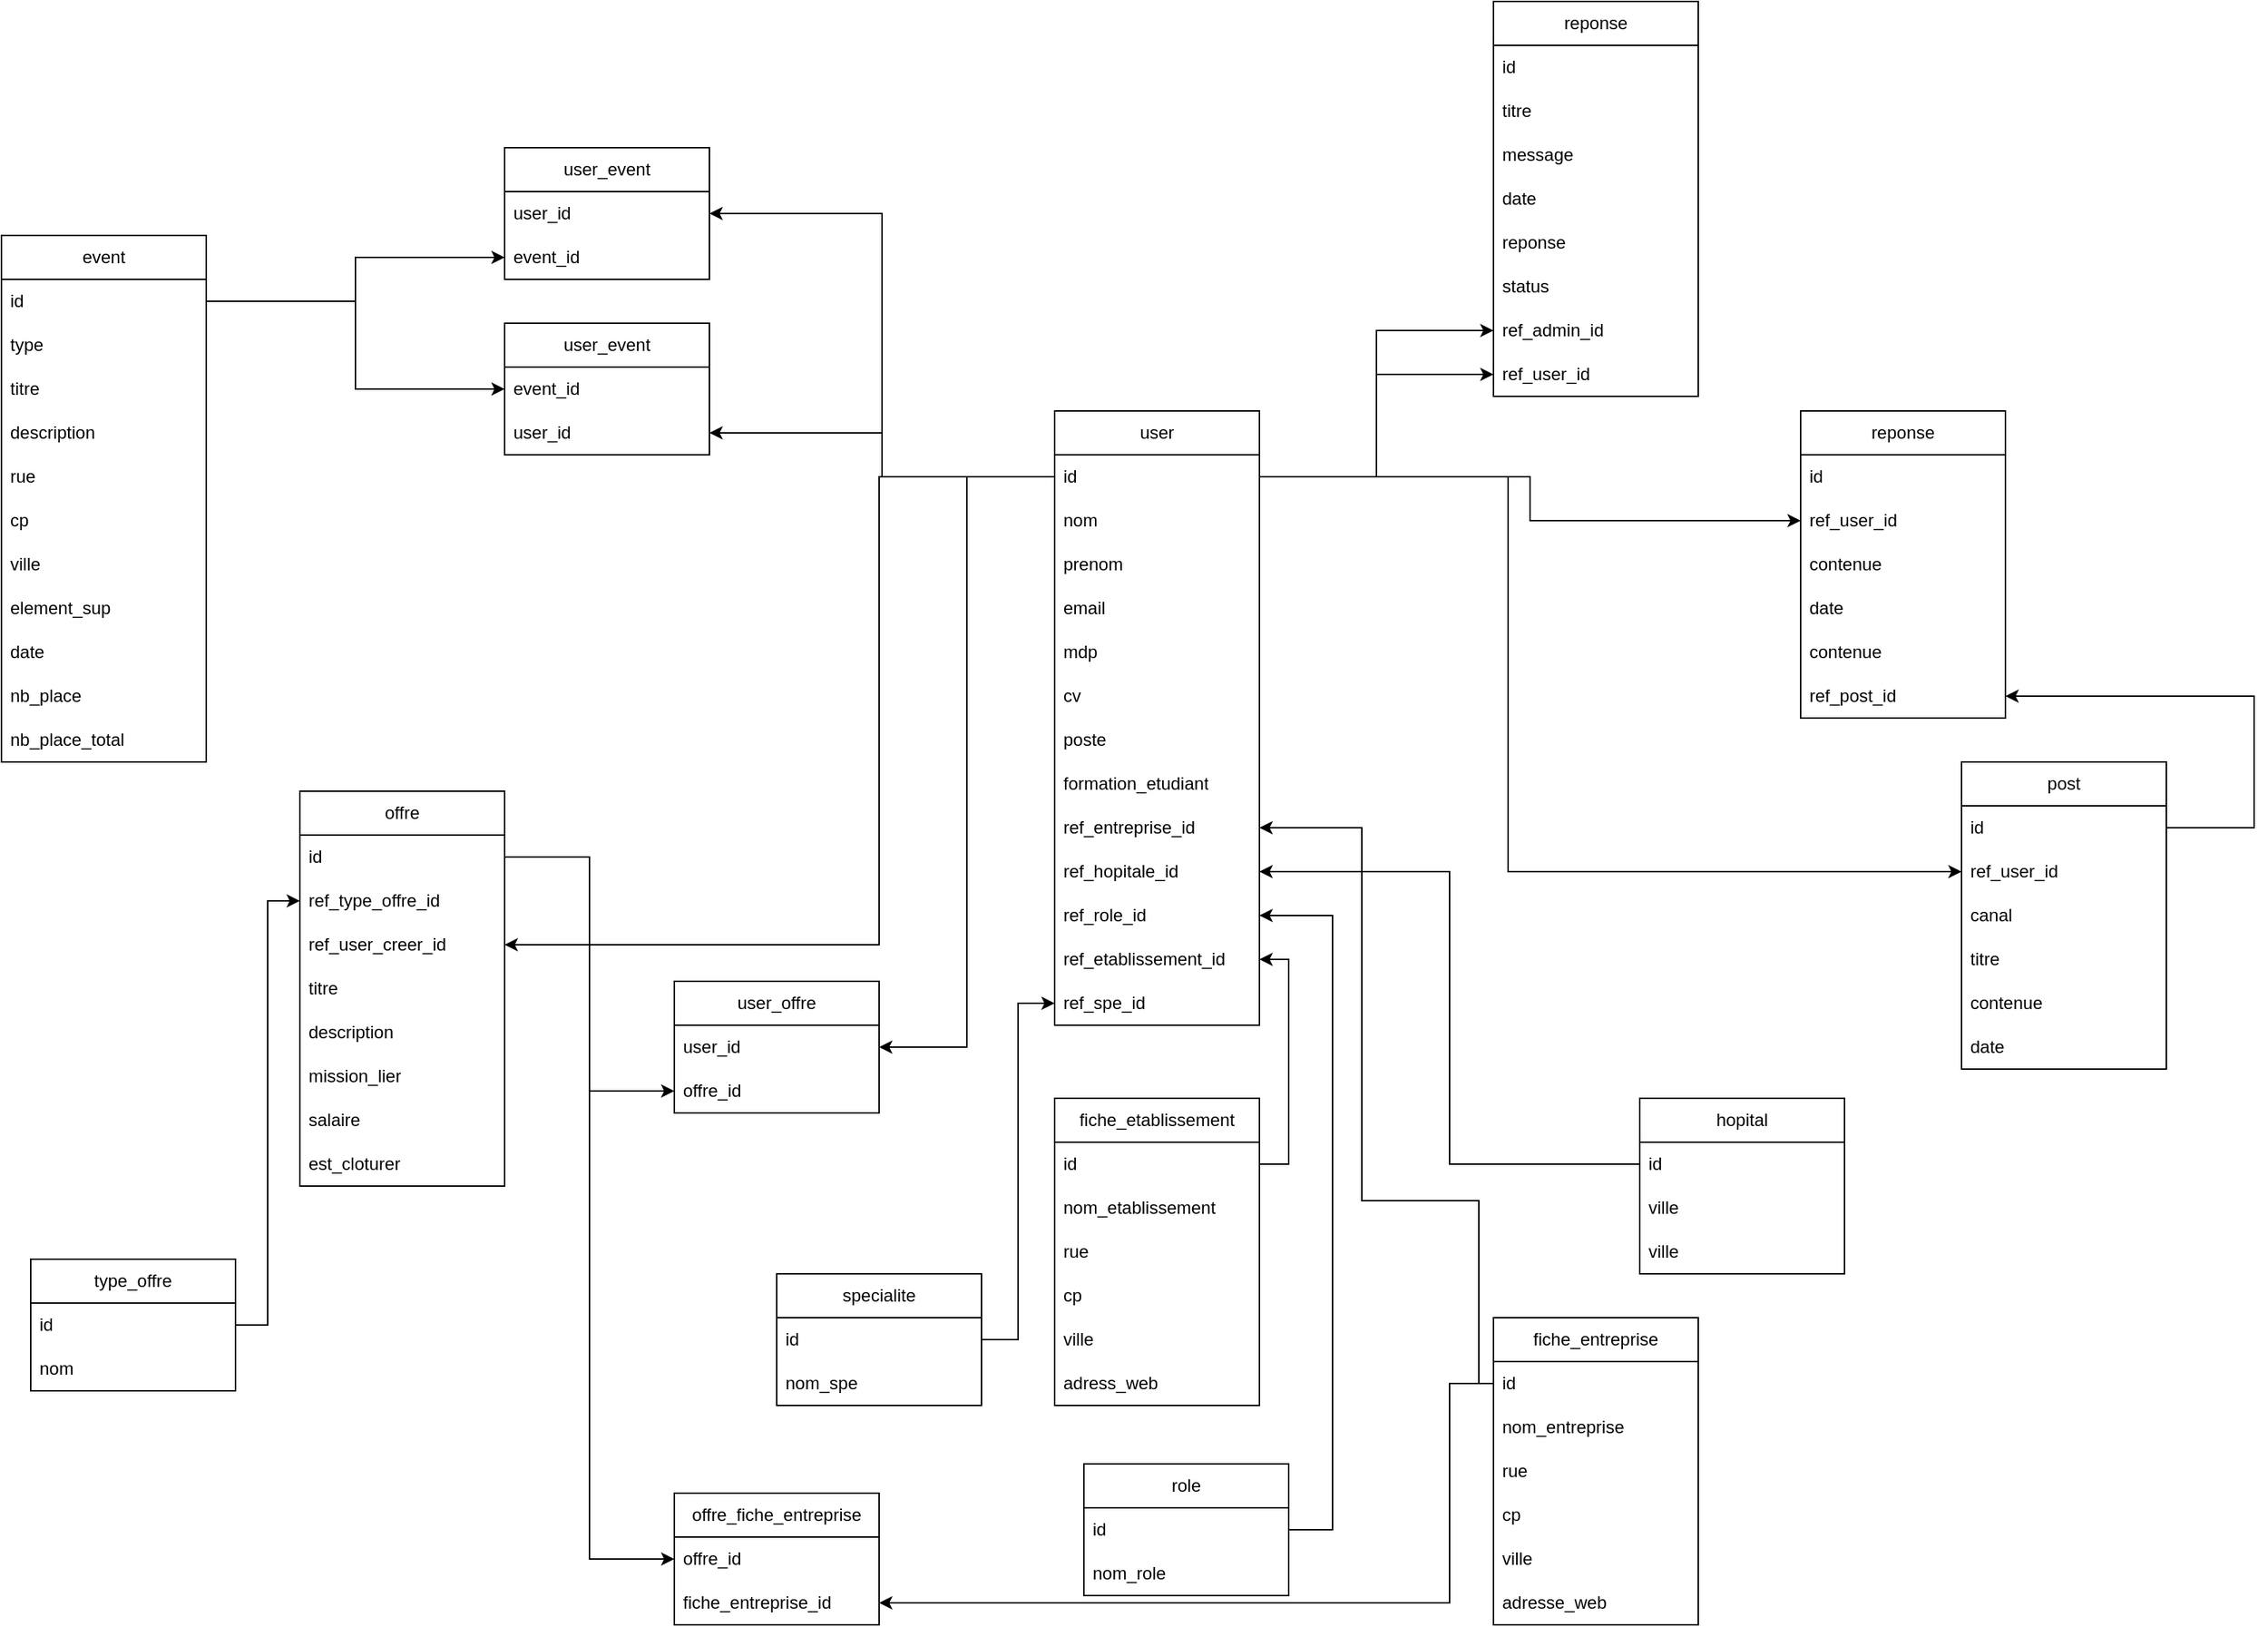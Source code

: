 <mxfile version="26.2.8">
  <diagram name="Page-1" id="UiCZv--PfZKon3VH1g7z">
    <mxGraphModel dx="2138" dy="878" grid="1" gridSize="10" guides="1" tooltips="1" connect="1" arrows="1" fold="1" page="1" pageScale="1" pageWidth="827" pageHeight="1169" math="0" shadow="0">
      <root>
        <mxCell id="0" />
        <mxCell id="1" parent="0" />
        <mxCell id="rjbE28mZc-yirlFp1XlZ-1" value="event" style="swimlane;fontStyle=0;childLayout=stackLayout;horizontal=1;startSize=30;horizontalStack=0;resizeParent=1;resizeParentMax=0;resizeLast=0;collapsible=1;marginBottom=0;whiteSpace=wrap;html=1;" parent="1" vertex="1">
          <mxGeometry x="70" y="160" width="140" height="360" as="geometry" />
        </mxCell>
        <mxCell id="rjbE28mZc-yirlFp1XlZ-153" value="id" style="text;strokeColor=none;fillColor=none;align=left;verticalAlign=middle;spacingLeft=4;spacingRight=4;overflow=hidden;points=[[0,0.5],[1,0.5]];portConstraint=eastwest;rotatable=0;whiteSpace=wrap;html=1;" parent="rjbE28mZc-yirlFp1XlZ-1" vertex="1">
          <mxGeometry y="30" width="140" height="30" as="geometry" />
        </mxCell>
        <mxCell id="rjbE28mZc-yirlFp1XlZ-2" value="type" style="text;strokeColor=none;fillColor=none;align=left;verticalAlign=middle;spacingLeft=4;spacingRight=4;overflow=hidden;points=[[0,0.5],[1,0.5]];portConstraint=eastwest;rotatable=0;whiteSpace=wrap;html=1;" parent="rjbE28mZc-yirlFp1XlZ-1" vertex="1">
          <mxGeometry y="60" width="140" height="30" as="geometry" />
        </mxCell>
        <mxCell id="rjbE28mZc-yirlFp1XlZ-3" value="titre" style="text;strokeColor=none;fillColor=none;align=left;verticalAlign=middle;spacingLeft=4;spacingRight=4;overflow=hidden;points=[[0,0.5],[1,0.5]];portConstraint=eastwest;rotatable=0;whiteSpace=wrap;html=1;" parent="rjbE28mZc-yirlFp1XlZ-1" vertex="1">
          <mxGeometry y="90" width="140" height="30" as="geometry" />
        </mxCell>
        <mxCell id="rjbE28mZc-yirlFp1XlZ-4" value="description" style="text;strokeColor=none;fillColor=none;align=left;verticalAlign=middle;spacingLeft=4;spacingRight=4;overflow=hidden;points=[[0,0.5],[1,0.5]];portConstraint=eastwest;rotatable=0;whiteSpace=wrap;html=1;" parent="rjbE28mZc-yirlFp1XlZ-1" vertex="1">
          <mxGeometry y="120" width="140" height="30" as="geometry" />
        </mxCell>
        <mxCell id="rjbE28mZc-yirlFp1XlZ-5" value="rue" style="text;strokeColor=none;fillColor=none;align=left;verticalAlign=middle;spacingLeft=4;spacingRight=4;overflow=hidden;points=[[0,0.5],[1,0.5]];portConstraint=eastwest;rotatable=0;whiteSpace=wrap;html=1;" parent="rjbE28mZc-yirlFp1XlZ-1" vertex="1">
          <mxGeometry y="150" width="140" height="30" as="geometry" />
        </mxCell>
        <mxCell id="rjbE28mZc-yirlFp1XlZ-6" value="cp" style="text;strokeColor=none;fillColor=none;align=left;verticalAlign=middle;spacingLeft=4;spacingRight=4;overflow=hidden;points=[[0,0.5],[1,0.5]];portConstraint=eastwest;rotatable=0;whiteSpace=wrap;html=1;" parent="rjbE28mZc-yirlFp1XlZ-1" vertex="1">
          <mxGeometry y="180" width="140" height="30" as="geometry" />
        </mxCell>
        <mxCell id="rjbE28mZc-yirlFp1XlZ-7" value="ville" style="text;strokeColor=none;fillColor=none;align=left;verticalAlign=middle;spacingLeft=4;spacingRight=4;overflow=hidden;points=[[0,0.5],[1,0.5]];portConstraint=eastwest;rotatable=0;whiteSpace=wrap;html=1;" parent="rjbE28mZc-yirlFp1XlZ-1" vertex="1">
          <mxGeometry y="210" width="140" height="30" as="geometry" />
        </mxCell>
        <mxCell id="rjbE28mZc-yirlFp1XlZ-8" value="element_sup" style="text;strokeColor=none;fillColor=none;align=left;verticalAlign=middle;spacingLeft=4;spacingRight=4;overflow=hidden;points=[[0,0.5],[1,0.5]];portConstraint=eastwest;rotatable=0;whiteSpace=wrap;html=1;" parent="rjbE28mZc-yirlFp1XlZ-1" vertex="1">
          <mxGeometry y="240" width="140" height="30" as="geometry" />
        </mxCell>
        <mxCell id="rjbE28mZc-yirlFp1XlZ-9" value="date" style="text;strokeColor=none;fillColor=none;align=left;verticalAlign=middle;spacingLeft=4;spacingRight=4;overflow=hidden;points=[[0,0.5],[1,0.5]];portConstraint=eastwest;rotatable=0;whiteSpace=wrap;html=1;" parent="rjbE28mZc-yirlFp1XlZ-1" vertex="1">
          <mxGeometry y="270" width="140" height="30" as="geometry" />
        </mxCell>
        <mxCell id="rjbE28mZc-yirlFp1XlZ-10" value="nb_place" style="text;strokeColor=none;fillColor=none;align=left;verticalAlign=middle;spacingLeft=4;spacingRight=4;overflow=hidden;points=[[0,0.5],[1,0.5]];portConstraint=eastwest;rotatable=0;whiteSpace=wrap;html=1;" parent="rjbE28mZc-yirlFp1XlZ-1" vertex="1">
          <mxGeometry y="300" width="140" height="30" as="geometry" />
        </mxCell>
        <mxCell id="rjbE28mZc-yirlFp1XlZ-11" value="nb_place_total" style="text;strokeColor=none;fillColor=none;align=left;verticalAlign=middle;spacingLeft=4;spacingRight=4;overflow=hidden;points=[[0,0.5],[1,0.5]];portConstraint=eastwest;rotatable=0;whiteSpace=wrap;html=1;" parent="rjbE28mZc-yirlFp1XlZ-1" vertex="1">
          <mxGeometry y="330" width="140" height="30" as="geometry" />
        </mxCell>
        <mxCell id="rjbE28mZc-yirlFp1XlZ-12" value="user" style="swimlane;fontStyle=0;childLayout=stackLayout;horizontal=1;startSize=30;horizontalStack=0;resizeParent=1;resizeParentMax=0;resizeLast=0;collapsible=1;marginBottom=0;whiteSpace=wrap;html=1;" parent="1" vertex="1">
          <mxGeometry x="790" y="280" width="140" height="420" as="geometry" />
        </mxCell>
        <mxCell id="rjbE28mZc-yirlFp1XlZ-13" value="id" style="text;strokeColor=none;fillColor=none;align=left;verticalAlign=middle;spacingLeft=4;spacingRight=4;overflow=hidden;points=[[0,0.5],[1,0.5]];portConstraint=eastwest;rotatable=0;whiteSpace=wrap;html=1;" parent="rjbE28mZc-yirlFp1XlZ-12" vertex="1">
          <mxGeometry y="30" width="140" height="30" as="geometry" />
        </mxCell>
        <mxCell id="rjbE28mZc-yirlFp1XlZ-14" value="nom" style="text;strokeColor=none;fillColor=none;align=left;verticalAlign=middle;spacingLeft=4;spacingRight=4;overflow=hidden;points=[[0,0.5],[1,0.5]];portConstraint=eastwest;rotatable=0;whiteSpace=wrap;html=1;" parent="rjbE28mZc-yirlFp1XlZ-12" vertex="1">
          <mxGeometry y="60" width="140" height="30" as="geometry" />
        </mxCell>
        <mxCell id="rjbE28mZc-yirlFp1XlZ-15" value="prenom" style="text;strokeColor=none;fillColor=none;align=left;verticalAlign=middle;spacingLeft=4;spacingRight=4;overflow=hidden;points=[[0,0.5],[1,0.5]];portConstraint=eastwest;rotatable=0;whiteSpace=wrap;html=1;" parent="rjbE28mZc-yirlFp1XlZ-12" vertex="1">
          <mxGeometry y="90" width="140" height="30" as="geometry" />
        </mxCell>
        <mxCell id="rjbE28mZc-yirlFp1XlZ-16" value="email" style="text;strokeColor=none;fillColor=none;align=left;verticalAlign=middle;spacingLeft=4;spacingRight=4;overflow=hidden;points=[[0,0.5],[1,0.5]];portConstraint=eastwest;rotatable=0;whiteSpace=wrap;html=1;" parent="rjbE28mZc-yirlFp1XlZ-12" vertex="1">
          <mxGeometry y="120" width="140" height="30" as="geometry" />
        </mxCell>
        <mxCell id="rjbE28mZc-yirlFp1XlZ-17" value="mdp" style="text;strokeColor=none;fillColor=none;align=left;verticalAlign=middle;spacingLeft=4;spacingRight=4;overflow=hidden;points=[[0,0.5],[1,0.5]];portConstraint=eastwest;rotatable=0;whiteSpace=wrap;html=1;" parent="rjbE28mZc-yirlFp1XlZ-12" vertex="1">
          <mxGeometry y="150" width="140" height="30" as="geometry" />
        </mxCell>
        <mxCell id="rjbE28mZc-yirlFp1XlZ-18" value="cv" style="text;strokeColor=none;fillColor=none;align=left;verticalAlign=middle;spacingLeft=4;spacingRight=4;overflow=hidden;points=[[0,0.5],[1,0.5]];portConstraint=eastwest;rotatable=0;whiteSpace=wrap;html=1;" parent="rjbE28mZc-yirlFp1XlZ-12" vertex="1">
          <mxGeometry y="180" width="140" height="30" as="geometry" />
        </mxCell>
        <mxCell id="rjbE28mZc-yirlFp1XlZ-19" value="poste" style="text;strokeColor=none;fillColor=none;align=left;verticalAlign=middle;spacingLeft=4;spacingRight=4;overflow=hidden;points=[[0,0.5],[1,0.5]];portConstraint=eastwest;rotatable=0;whiteSpace=wrap;html=1;" parent="rjbE28mZc-yirlFp1XlZ-12" vertex="1">
          <mxGeometry y="210" width="140" height="30" as="geometry" />
        </mxCell>
        <mxCell id="rjbE28mZc-yirlFp1XlZ-20" value="formation_etudiant" style="text;strokeColor=none;fillColor=none;align=left;verticalAlign=middle;spacingLeft=4;spacingRight=4;overflow=hidden;points=[[0,0.5],[1,0.5]];portConstraint=eastwest;rotatable=0;whiteSpace=wrap;html=1;" parent="rjbE28mZc-yirlFp1XlZ-12" vertex="1">
          <mxGeometry y="240" width="140" height="30" as="geometry" />
        </mxCell>
        <mxCell id="rjbE28mZc-yirlFp1XlZ-21" value="ref_entreprise_id" style="text;strokeColor=none;fillColor=none;align=left;verticalAlign=middle;spacingLeft=4;spacingRight=4;overflow=hidden;points=[[0,0.5],[1,0.5]];portConstraint=eastwest;rotatable=0;whiteSpace=wrap;html=1;" parent="rjbE28mZc-yirlFp1XlZ-12" vertex="1">
          <mxGeometry y="270" width="140" height="30" as="geometry" />
        </mxCell>
        <mxCell id="rjbE28mZc-yirlFp1XlZ-22" value="ref_hopitale_id" style="text;strokeColor=none;fillColor=none;align=left;verticalAlign=middle;spacingLeft=4;spacingRight=4;overflow=hidden;points=[[0,0.5],[1,0.5]];portConstraint=eastwest;rotatable=0;whiteSpace=wrap;html=1;" parent="rjbE28mZc-yirlFp1XlZ-12" vertex="1">
          <mxGeometry y="300" width="140" height="30" as="geometry" />
        </mxCell>
        <mxCell id="rjbE28mZc-yirlFp1XlZ-154" value="ref_role_id" style="text;strokeColor=none;fillColor=none;align=left;verticalAlign=middle;spacingLeft=4;spacingRight=4;overflow=hidden;points=[[0,0.5],[1,0.5]];portConstraint=eastwest;rotatable=0;whiteSpace=wrap;html=1;" parent="rjbE28mZc-yirlFp1XlZ-12" vertex="1">
          <mxGeometry y="330" width="140" height="30" as="geometry" />
        </mxCell>
        <mxCell id="rjbE28mZc-yirlFp1XlZ-155" value="ref_etablissement_id" style="text;strokeColor=none;fillColor=none;align=left;verticalAlign=middle;spacingLeft=4;spacingRight=4;overflow=hidden;points=[[0,0.5],[1,0.5]];portConstraint=eastwest;rotatable=0;whiteSpace=wrap;html=1;" parent="rjbE28mZc-yirlFp1XlZ-12" vertex="1">
          <mxGeometry y="360" width="140" height="30" as="geometry" />
        </mxCell>
        <mxCell id="rjbE28mZc-yirlFp1XlZ-229" value="ref_spe_id" style="text;strokeColor=none;fillColor=none;align=left;verticalAlign=middle;spacingLeft=4;spacingRight=4;overflow=hidden;points=[[0,0.5],[1,0.5]];portConstraint=eastwest;rotatable=0;whiteSpace=wrap;html=1;" parent="rjbE28mZc-yirlFp1XlZ-12" vertex="1">
          <mxGeometry y="390" width="140" height="30" as="geometry" />
        </mxCell>
        <mxCell id="rjbE28mZc-yirlFp1XlZ-142" value="user_event" style="swimlane;fontStyle=0;childLayout=stackLayout;horizontal=1;startSize=30;horizontalStack=0;resizeParent=1;resizeParentMax=0;resizeLast=0;collapsible=1;marginBottom=0;whiteSpace=wrap;html=1;" parent="1" vertex="1">
          <mxGeometry x="414" y="100" width="140" height="90" as="geometry" />
        </mxCell>
        <mxCell id="rjbE28mZc-yirlFp1XlZ-143" value="user_id" style="text;strokeColor=none;fillColor=none;align=left;verticalAlign=middle;spacingLeft=4;spacingRight=4;overflow=hidden;points=[[0,0.5],[1,0.5]];portConstraint=eastwest;rotatable=0;whiteSpace=wrap;html=1;" parent="rjbE28mZc-yirlFp1XlZ-142" vertex="1">
          <mxGeometry y="30" width="140" height="30" as="geometry" />
        </mxCell>
        <mxCell id="rjbE28mZc-yirlFp1XlZ-144" value="event_id" style="text;strokeColor=none;fillColor=none;align=left;verticalAlign=middle;spacingLeft=4;spacingRight=4;overflow=hidden;points=[[0,0.5],[1,0.5]];portConstraint=eastwest;rotatable=0;whiteSpace=wrap;html=1;" parent="rjbE28mZc-yirlFp1XlZ-142" vertex="1">
          <mxGeometry y="60" width="140" height="30" as="geometry" />
        </mxCell>
        <mxCell id="rjbE28mZc-yirlFp1XlZ-146" value="user_event" style="swimlane;fontStyle=0;childLayout=stackLayout;horizontal=1;startSize=30;horizontalStack=0;resizeParent=1;resizeParentMax=0;resizeLast=0;collapsible=1;marginBottom=0;whiteSpace=wrap;html=1;" parent="1" vertex="1">
          <mxGeometry x="414" y="220" width="140" height="90" as="geometry" />
        </mxCell>
        <mxCell id="rjbE28mZc-yirlFp1XlZ-148" value="event_id" style="text;strokeColor=none;fillColor=none;align=left;verticalAlign=middle;spacingLeft=4;spacingRight=4;overflow=hidden;points=[[0,0.5],[1,0.5]];portConstraint=eastwest;rotatable=0;whiteSpace=wrap;html=1;" parent="rjbE28mZc-yirlFp1XlZ-146" vertex="1">
          <mxGeometry y="30" width="140" height="30" as="geometry" />
        </mxCell>
        <mxCell id="rjbE28mZc-yirlFp1XlZ-147" value="user_id" style="text;strokeColor=none;fillColor=none;align=left;verticalAlign=middle;spacingLeft=4;spacingRight=4;overflow=hidden;points=[[0,0.5],[1,0.5]];portConstraint=eastwest;rotatable=0;whiteSpace=wrap;html=1;" parent="rjbE28mZc-yirlFp1XlZ-146" vertex="1">
          <mxGeometry y="60" width="140" height="30" as="geometry" />
        </mxCell>
        <mxCell id="rjbE28mZc-yirlFp1XlZ-149" value="fiche_etablissement" style="swimlane;fontStyle=0;childLayout=stackLayout;horizontal=1;startSize=30;horizontalStack=0;resizeParent=1;resizeParentMax=0;resizeLast=0;collapsible=1;marginBottom=0;whiteSpace=wrap;html=1;" parent="1" vertex="1">
          <mxGeometry x="790" y="750" width="140" height="210" as="geometry" />
        </mxCell>
        <mxCell id="rjbE28mZc-yirlFp1XlZ-150" value="id" style="text;strokeColor=none;fillColor=none;align=left;verticalAlign=middle;spacingLeft=4;spacingRight=4;overflow=hidden;points=[[0,0.5],[1,0.5]];portConstraint=eastwest;rotatable=0;whiteSpace=wrap;html=1;" parent="rjbE28mZc-yirlFp1XlZ-149" vertex="1">
          <mxGeometry y="30" width="140" height="30" as="geometry" />
        </mxCell>
        <mxCell id="rjbE28mZc-yirlFp1XlZ-152" value="nom_etablissement" style="text;strokeColor=none;fillColor=none;align=left;verticalAlign=middle;spacingLeft=4;spacingRight=4;overflow=hidden;points=[[0,0.5],[1,0.5]];portConstraint=eastwest;rotatable=0;whiteSpace=wrap;html=1;" parent="rjbE28mZc-yirlFp1XlZ-149" vertex="1">
          <mxGeometry y="60" width="140" height="30" as="geometry" />
        </mxCell>
        <mxCell id="rjbE28mZc-yirlFp1XlZ-156" value="rue" style="text;strokeColor=none;fillColor=none;align=left;verticalAlign=middle;spacingLeft=4;spacingRight=4;overflow=hidden;points=[[0,0.5],[1,0.5]];portConstraint=eastwest;rotatable=0;whiteSpace=wrap;html=1;" parent="rjbE28mZc-yirlFp1XlZ-149" vertex="1">
          <mxGeometry y="90" width="140" height="30" as="geometry" />
        </mxCell>
        <mxCell id="rjbE28mZc-yirlFp1XlZ-157" value="cp" style="text;strokeColor=none;fillColor=none;align=left;verticalAlign=middle;spacingLeft=4;spacingRight=4;overflow=hidden;points=[[0,0.5],[1,0.5]];portConstraint=eastwest;rotatable=0;whiteSpace=wrap;html=1;" parent="rjbE28mZc-yirlFp1XlZ-149" vertex="1">
          <mxGeometry y="120" width="140" height="30" as="geometry" />
        </mxCell>
        <mxCell id="rjbE28mZc-yirlFp1XlZ-158" value="ville" style="text;strokeColor=none;fillColor=none;align=left;verticalAlign=middle;spacingLeft=4;spacingRight=4;overflow=hidden;points=[[0,0.5],[1,0.5]];portConstraint=eastwest;rotatable=0;whiteSpace=wrap;html=1;" parent="rjbE28mZc-yirlFp1XlZ-149" vertex="1">
          <mxGeometry y="150" width="140" height="30" as="geometry" />
        </mxCell>
        <mxCell id="rjbE28mZc-yirlFp1XlZ-159" value="adress_web" style="text;strokeColor=none;fillColor=none;align=left;verticalAlign=middle;spacingLeft=4;spacingRight=4;overflow=hidden;points=[[0,0.5],[1,0.5]];portConstraint=eastwest;rotatable=0;whiteSpace=wrap;html=1;" parent="rjbE28mZc-yirlFp1XlZ-149" vertex="1">
          <mxGeometry y="180" width="140" height="30" as="geometry" />
        </mxCell>
        <mxCell id="rjbE28mZc-yirlFp1XlZ-160" value="offre" style="swimlane;fontStyle=0;childLayout=stackLayout;horizontal=1;startSize=30;horizontalStack=0;resizeParent=1;resizeParentMax=0;resizeLast=0;collapsible=1;marginBottom=0;whiteSpace=wrap;html=1;" parent="1" vertex="1">
          <mxGeometry x="274" y="540" width="140" height="270" as="geometry" />
        </mxCell>
        <mxCell id="rjbE28mZc-yirlFp1XlZ-161" value="id" style="text;strokeColor=none;fillColor=none;align=left;verticalAlign=middle;spacingLeft=4;spacingRight=4;overflow=hidden;points=[[0,0.5],[1,0.5]];portConstraint=eastwest;rotatable=0;whiteSpace=wrap;html=1;" parent="rjbE28mZc-yirlFp1XlZ-160" vertex="1">
          <mxGeometry y="30" width="140" height="30" as="geometry" />
        </mxCell>
        <mxCell id="rjbE28mZc-yirlFp1XlZ-162" value="ref_type_offre_id" style="text;strokeColor=none;fillColor=none;align=left;verticalAlign=middle;spacingLeft=4;spacingRight=4;overflow=hidden;points=[[0,0.5],[1,0.5]];portConstraint=eastwest;rotatable=0;whiteSpace=wrap;html=1;" parent="rjbE28mZc-yirlFp1XlZ-160" vertex="1">
          <mxGeometry y="60" width="140" height="30" as="geometry" />
        </mxCell>
        <mxCell id="rjbE28mZc-yirlFp1XlZ-163" value="ref_user_creer_id" style="text;strokeColor=none;fillColor=none;align=left;verticalAlign=middle;spacingLeft=4;spacingRight=4;overflow=hidden;points=[[0,0.5],[1,0.5]];portConstraint=eastwest;rotatable=0;whiteSpace=wrap;html=1;" parent="rjbE28mZc-yirlFp1XlZ-160" vertex="1">
          <mxGeometry y="90" width="140" height="30" as="geometry" />
        </mxCell>
        <mxCell id="rjbE28mZc-yirlFp1XlZ-164" value="titre" style="text;strokeColor=none;fillColor=none;align=left;verticalAlign=middle;spacingLeft=4;spacingRight=4;overflow=hidden;points=[[0,0.5],[1,0.5]];portConstraint=eastwest;rotatable=0;whiteSpace=wrap;html=1;" parent="rjbE28mZc-yirlFp1XlZ-160" vertex="1">
          <mxGeometry y="120" width="140" height="30" as="geometry" />
        </mxCell>
        <mxCell id="rjbE28mZc-yirlFp1XlZ-165" value="description" style="text;strokeColor=none;fillColor=none;align=left;verticalAlign=middle;spacingLeft=4;spacingRight=4;overflow=hidden;points=[[0,0.5],[1,0.5]];portConstraint=eastwest;rotatable=0;whiteSpace=wrap;html=1;" parent="rjbE28mZc-yirlFp1XlZ-160" vertex="1">
          <mxGeometry y="150" width="140" height="30" as="geometry" />
        </mxCell>
        <mxCell id="rjbE28mZc-yirlFp1XlZ-166" value="mission_lier" style="text;strokeColor=none;fillColor=none;align=left;verticalAlign=middle;spacingLeft=4;spacingRight=4;overflow=hidden;points=[[0,0.5],[1,0.5]];portConstraint=eastwest;rotatable=0;whiteSpace=wrap;html=1;" parent="rjbE28mZc-yirlFp1XlZ-160" vertex="1">
          <mxGeometry y="180" width="140" height="30" as="geometry" />
        </mxCell>
        <mxCell id="rjbE28mZc-yirlFp1XlZ-167" value="salaire" style="text;strokeColor=none;fillColor=none;align=left;verticalAlign=middle;spacingLeft=4;spacingRight=4;overflow=hidden;points=[[0,0.5],[1,0.5]];portConstraint=eastwest;rotatable=0;whiteSpace=wrap;html=1;" parent="rjbE28mZc-yirlFp1XlZ-160" vertex="1">
          <mxGeometry y="210" width="140" height="30" as="geometry" />
        </mxCell>
        <mxCell id="rjbE28mZc-yirlFp1XlZ-168" value="est_cloturer" style="text;strokeColor=none;fillColor=none;align=left;verticalAlign=middle;spacingLeft=4;spacingRight=4;overflow=hidden;points=[[0,0.5],[1,0.5]];portConstraint=eastwest;rotatable=0;whiteSpace=wrap;html=1;" parent="rjbE28mZc-yirlFp1XlZ-160" vertex="1">
          <mxGeometry y="240" width="140" height="30" as="geometry" />
        </mxCell>
        <mxCell id="rjbE28mZc-yirlFp1XlZ-169" value="type_offre" style="swimlane;fontStyle=0;childLayout=stackLayout;horizontal=1;startSize=30;horizontalStack=0;resizeParent=1;resizeParentMax=0;resizeLast=0;collapsible=1;marginBottom=0;whiteSpace=wrap;html=1;" parent="1" vertex="1">
          <mxGeometry x="90" y="860" width="140" height="90" as="geometry" />
        </mxCell>
        <mxCell id="rjbE28mZc-yirlFp1XlZ-170" value="&lt;span style=&quot;background-color: transparent; color: light-dark(rgb(0, 0, 0), rgb(255, 255, 255));&quot;&gt;id&lt;/span&gt;" style="text;strokeColor=none;fillColor=none;align=left;verticalAlign=middle;spacingLeft=4;spacingRight=4;overflow=hidden;points=[[0,0.5],[1,0.5]];portConstraint=eastwest;rotatable=0;whiteSpace=wrap;html=1;" parent="rjbE28mZc-yirlFp1XlZ-169" vertex="1">
          <mxGeometry y="30" width="140" height="30" as="geometry" />
        </mxCell>
        <mxCell id="rjbE28mZc-yirlFp1XlZ-171" value="nom" style="text;strokeColor=none;fillColor=none;align=left;verticalAlign=middle;spacingLeft=4;spacingRight=4;overflow=hidden;points=[[0,0.5],[1,0.5]];portConstraint=eastwest;rotatable=0;whiteSpace=wrap;html=1;" parent="rjbE28mZc-yirlFp1XlZ-169" vertex="1">
          <mxGeometry y="60" width="140" height="30" as="geometry" />
        </mxCell>
        <mxCell id="rjbE28mZc-yirlFp1XlZ-172" value="hopital" style="swimlane;fontStyle=0;childLayout=stackLayout;horizontal=1;startSize=30;horizontalStack=0;resizeParent=1;resizeParentMax=0;resizeLast=0;collapsible=1;marginBottom=0;whiteSpace=wrap;html=1;" parent="1" vertex="1">
          <mxGeometry x="1190" y="750" width="140" height="120" as="geometry" />
        </mxCell>
        <mxCell id="rjbE28mZc-yirlFp1XlZ-173" value="&lt;span style=&quot;background-color: transparent; color: light-dark(rgb(0, 0, 0), rgb(255, 255, 255));&quot;&gt;id&lt;/span&gt;" style="text;strokeColor=none;fillColor=none;align=left;verticalAlign=middle;spacingLeft=4;spacingRight=4;overflow=hidden;points=[[0,0.5],[1,0.5]];portConstraint=eastwest;rotatable=0;whiteSpace=wrap;html=1;" parent="rjbE28mZc-yirlFp1XlZ-172" vertex="1">
          <mxGeometry y="30" width="140" height="30" as="geometry" />
        </mxCell>
        <mxCell id="rjbE28mZc-yirlFp1XlZ-174" value="ville" style="text;strokeColor=none;fillColor=none;align=left;verticalAlign=middle;spacingLeft=4;spacingRight=4;overflow=hidden;points=[[0,0.5],[1,0.5]];portConstraint=eastwest;rotatable=0;whiteSpace=wrap;html=1;" parent="rjbE28mZc-yirlFp1XlZ-172" vertex="1">
          <mxGeometry y="60" width="140" height="30" as="geometry" />
        </mxCell>
        <mxCell id="rjbE28mZc-yirlFp1XlZ-192" value="ville" style="text;strokeColor=none;fillColor=none;align=left;verticalAlign=middle;spacingLeft=4;spacingRight=4;overflow=hidden;points=[[0,0.5],[1,0.5]];portConstraint=eastwest;rotatable=0;whiteSpace=wrap;html=1;" parent="rjbE28mZc-yirlFp1XlZ-172" vertex="1">
          <mxGeometry y="90" width="140" height="30" as="geometry" />
        </mxCell>
        <mxCell id="rjbE28mZc-yirlFp1XlZ-178" value="offre_fiche_entreprise" style="swimlane;fontStyle=0;childLayout=stackLayout;horizontal=1;startSize=30;horizontalStack=0;resizeParent=1;resizeParentMax=0;resizeLast=0;collapsible=1;marginBottom=0;whiteSpace=wrap;html=1;" parent="1" vertex="1">
          <mxGeometry x="530" y="1020" width="140" height="90" as="geometry" />
        </mxCell>
        <mxCell id="rjbE28mZc-yirlFp1XlZ-179" value="&lt;span style=&quot;background-color: transparent; color: light-dark(rgb(0, 0, 0), rgb(255, 255, 255));&quot;&gt;offre_id&lt;/span&gt;" style="text;strokeColor=none;fillColor=none;align=left;verticalAlign=middle;spacingLeft=4;spacingRight=4;overflow=hidden;points=[[0,0.5],[1,0.5]];portConstraint=eastwest;rotatable=0;whiteSpace=wrap;html=1;" parent="rjbE28mZc-yirlFp1XlZ-178" vertex="1">
          <mxGeometry y="30" width="140" height="30" as="geometry" />
        </mxCell>
        <mxCell id="rjbE28mZc-yirlFp1XlZ-180" value="fiche_entreprise_id" style="text;strokeColor=none;fillColor=none;align=left;verticalAlign=middle;spacingLeft=4;spacingRight=4;overflow=hidden;points=[[0,0.5],[1,0.5]];portConstraint=eastwest;rotatable=0;whiteSpace=wrap;html=1;" parent="rjbE28mZc-yirlFp1XlZ-178" vertex="1">
          <mxGeometry y="60" width="140" height="30" as="geometry" />
        </mxCell>
        <mxCell id="rjbE28mZc-yirlFp1XlZ-175" value="specialite" style="swimlane;fontStyle=0;childLayout=stackLayout;horizontal=1;startSize=30;horizontalStack=0;resizeParent=1;resizeParentMax=0;resizeLast=0;collapsible=1;marginBottom=0;whiteSpace=wrap;html=1;" parent="1" vertex="1">
          <mxGeometry x="600" y="870" width="140" height="90" as="geometry" />
        </mxCell>
        <mxCell id="rjbE28mZc-yirlFp1XlZ-176" value="&lt;span style=&quot;background-color: transparent; color: light-dark(rgb(0, 0, 0), rgb(255, 255, 255));&quot;&gt;id&lt;/span&gt;" style="text;strokeColor=none;fillColor=none;align=left;verticalAlign=middle;spacingLeft=4;spacingRight=4;overflow=hidden;points=[[0,0.5],[1,0.5]];portConstraint=eastwest;rotatable=0;whiteSpace=wrap;html=1;" parent="rjbE28mZc-yirlFp1XlZ-175" vertex="1">
          <mxGeometry y="30" width="140" height="30" as="geometry" />
        </mxCell>
        <mxCell id="rjbE28mZc-yirlFp1XlZ-177" value="nom_spe" style="text;strokeColor=none;fillColor=none;align=left;verticalAlign=middle;spacingLeft=4;spacingRight=4;overflow=hidden;points=[[0,0.5],[1,0.5]];portConstraint=eastwest;rotatable=0;whiteSpace=wrap;html=1;" parent="rjbE28mZc-yirlFp1XlZ-175" vertex="1">
          <mxGeometry y="60" width="140" height="30" as="geometry" />
        </mxCell>
        <mxCell id="rjbE28mZc-yirlFp1XlZ-182" value="fiche_entreprise" style="swimlane;fontStyle=0;childLayout=stackLayout;horizontal=1;startSize=30;horizontalStack=0;resizeParent=1;resizeParentMax=0;resizeLast=0;collapsible=1;marginBottom=0;whiteSpace=wrap;html=1;" parent="1" vertex="1">
          <mxGeometry x="1090" y="900" width="140" height="210" as="geometry" />
        </mxCell>
        <mxCell id="rjbE28mZc-yirlFp1XlZ-183" value="id" style="text;strokeColor=none;fillColor=none;align=left;verticalAlign=middle;spacingLeft=4;spacingRight=4;overflow=hidden;points=[[0,0.5],[1,0.5]];portConstraint=eastwest;rotatable=0;whiteSpace=wrap;html=1;" parent="rjbE28mZc-yirlFp1XlZ-182" vertex="1">
          <mxGeometry y="30" width="140" height="30" as="geometry" />
        </mxCell>
        <mxCell id="rjbE28mZc-yirlFp1XlZ-184" value="nom_entreprise" style="text;strokeColor=none;fillColor=none;align=left;verticalAlign=middle;spacingLeft=4;spacingRight=4;overflow=hidden;points=[[0,0.5],[1,0.5]];portConstraint=eastwest;rotatable=0;whiteSpace=wrap;html=1;" parent="rjbE28mZc-yirlFp1XlZ-182" vertex="1">
          <mxGeometry y="60" width="140" height="30" as="geometry" />
        </mxCell>
        <mxCell id="rjbE28mZc-yirlFp1XlZ-185" value="rue" style="text;strokeColor=none;fillColor=none;align=left;verticalAlign=middle;spacingLeft=4;spacingRight=4;overflow=hidden;points=[[0,0.5],[1,0.5]];portConstraint=eastwest;rotatable=0;whiteSpace=wrap;html=1;" parent="rjbE28mZc-yirlFp1XlZ-182" vertex="1">
          <mxGeometry y="90" width="140" height="30" as="geometry" />
        </mxCell>
        <mxCell id="rjbE28mZc-yirlFp1XlZ-189" value="cp" style="text;strokeColor=none;fillColor=none;align=left;verticalAlign=middle;spacingLeft=4;spacingRight=4;overflow=hidden;points=[[0,0.5],[1,0.5]];portConstraint=eastwest;rotatable=0;whiteSpace=wrap;html=1;" parent="rjbE28mZc-yirlFp1XlZ-182" vertex="1">
          <mxGeometry y="120" width="140" height="30" as="geometry" />
        </mxCell>
        <mxCell id="rjbE28mZc-yirlFp1XlZ-190" value="ville" style="text;strokeColor=none;fillColor=none;align=left;verticalAlign=middle;spacingLeft=4;spacingRight=4;overflow=hidden;points=[[0,0.5],[1,0.5]];portConstraint=eastwest;rotatable=0;whiteSpace=wrap;html=1;" parent="rjbE28mZc-yirlFp1XlZ-182" vertex="1">
          <mxGeometry y="150" width="140" height="30" as="geometry" />
        </mxCell>
        <mxCell id="rjbE28mZc-yirlFp1XlZ-191" value="adresse_web" style="text;strokeColor=none;fillColor=none;align=left;verticalAlign=middle;spacingLeft=4;spacingRight=4;overflow=hidden;points=[[0,0.5],[1,0.5]];portConstraint=eastwest;rotatable=0;whiteSpace=wrap;html=1;" parent="rjbE28mZc-yirlFp1XlZ-182" vertex="1">
          <mxGeometry y="180" width="140" height="30" as="geometry" />
        </mxCell>
        <mxCell id="rjbE28mZc-yirlFp1XlZ-186" value="role" style="swimlane;fontStyle=0;childLayout=stackLayout;horizontal=1;startSize=30;horizontalStack=0;resizeParent=1;resizeParentMax=0;resizeLast=0;collapsible=1;marginBottom=0;whiteSpace=wrap;html=1;" parent="1" vertex="1">
          <mxGeometry x="810" y="1000" width="140" height="90" as="geometry" />
        </mxCell>
        <mxCell id="rjbE28mZc-yirlFp1XlZ-187" value="&lt;span style=&quot;background-color: transparent; color: light-dark(rgb(0, 0, 0), rgb(255, 255, 255));&quot;&gt;id&lt;/span&gt;" style="text;strokeColor=none;fillColor=none;align=left;verticalAlign=middle;spacingLeft=4;spacingRight=4;overflow=hidden;points=[[0,0.5],[1,0.5]];portConstraint=eastwest;rotatable=0;whiteSpace=wrap;html=1;" parent="rjbE28mZc-yirlFp1XlZ-186" vertex="1">
          <mxGeometry y="30" width="140" height="30" as="geometry" />
        </mxCell>
        <mxCell id="rjbE28mZc-yirlFp1XlZ-188" value="nom_role" style="text;strokeColor=none;fillColor=none;align=left;verticalAlign=middle;spacingLeft=4;spacingRight=4;overflow=hidden;points=[[0,0.5],[1,0.5]];portConstraint=eastwest;rotatable=0;whiteSpace=wrap;html=1;" parent="rjbE28mZc-yirlFp1XlZ-186" vertex="1">
          <mxGeometry y="60" width="140" height="30" as="geometry" />
        </mxCell>
        <mxCell id="rjbE28mZc-yirlFp1XlZ-193" value="post" style="swimlane;fontStyle=0;childLayout=stackLayout;horizontal=1;startSize=30;horizontalStack=0;resizeParent=1;resizeParentMax=0;resizeLast=0;collapsible=1;marginBottom=0;whiteSpace=wrap;html=1;" parent="1" vertex="1">
          <mxGeometry x="1410" y="520" width="140" height="210" as="geometry" />
        </mxCell>
        <mxCell id="rjbE28mZc-yirlFp1XlZ-194" value="id" style="text;strokeColor=none;fillColor=none;align=left;verticalAlign=middle;spacingLeft=4;spacingRight=4;overflow=hidden;points=[[0,0.5],[1,0.5]];portConstraint=eastwest;rotatable=0;whiteSpace=wrap;html=1;" parent="rjbE28mZc-yirlFp1XlZ-193" vertex="1">
          <mxGeometry y="30" width="140" height="30" as="geometry" />
        </mxCell>
        <mxCell id="rjbE28mZc-yirlFp1XlZ-195" value="ref_user_id" style="text;strokeColor=none;fillColor=none;align=left;verticalAlign=middle;spacingLeft=4;spacingRight=4;overflow=hidden;points=[[0,0.5],[1,0.5]];portConstraint=eastwest;rotatable=0;whiteSpace=wrap;html=1;" parent="rjbE28mZc-yirlFp1XlZ-193" vertex="1">
          <mxGeometry y="60" width="140" height="30" as="geometry" />
        </mxCell>
        <mxCell id="rjbE28mZc-yirlFp1XlZ-196" value="canal" style="text;strokeColor=none;fillColor=none;align=left;verticalAlign=middle;spacingLeft=4;spacingRight=4;overflow=hidden;points=[[0,0.5],[1,0.5]];portConstraint=eastwest;rotatable=0;whiteSpace=wrap;html=1;" parent="rjbE28mZc-yirlFp1XlZ-193" vertex="1">
          <mxGeometry y="90" width="140" height="30" as="geometry" />
        </mxCell>
        <mxCell id="rjbE28mZc-yirlFp1XlZ-197" value="titre" style="text;strokeColor=none;fillColor=none;align=left;verticalAlign=middle;spacingLeft=4;spacingRight=4;overflow=hidden;points=[[0,0.5],[1,0.5]];portConstraint=eastwest;rotatable=0;whiteSpace=wrap;html=1;" parent="rjbE28mZc-yirlFp1XlZ-193" vertex="1">
          <mxGeometry y="120" width="140" height="30" as="geometry" />
        </mxCell>
        <mxCell id="rjbE28mZc-yirlFp1XlZ-198" value="contenue" style="text;strokeColor=none;fillColor=none;align=left;verticalAlign=middle;spacingLeft=4;spacingRight=4;overflow=hidden;points=[[0,0.5],[1,0.5]];portConstraint=eastwest;rotatable=0;whiteSpace=wrap;html=1;" parent="rjbE28mZc-yirlFp1XlZ-193" vertex="1">
          <mxGeometry y="150" width="140" height="30" as="geometry" />
        </mxCell>
        <mxCell id="rjbE28mZc-yirlFp1XlZ-199" value="date" style="text;strokeColor=none;fillColor=none;align=left;verticalAlign=middle;spacingLeft=4;spacingRight=4;overflow=hidden;points=[[0,0.5],[1,0.5]];portConstraint=eastwest;rotatable=0;whiteSpace=wrap;html=1;" parent="rjbE28mZc-yirlFp1XlZ-193" vertex="1">
          <mxGeometry y="180" width="140" height="30" as="geometry" />
        </mxCell>
        <mxCell id="rjbE28mZc-yirlFp1XlZ-200" value="reponse" style="swimlane;fontStyle=0;childLayout=stackLayout;horizontal=1;startSize=30;horizontalStack=0;resizeParent=1;resizeParentMax=0;resizeLast=0;collapsible=1;marginBottom=0;whiteSpace=wrap;html=1;" parent="1" vertex="1">
          <mxGeometry x="1300" y="280" width="140" height="210" as="geometry" />
        </mxCell>
        <mxCell id="rjbE28mZc-yirlFp1XlZ-201" value="id" style="text;strokeColor=none;fillColor=none;align=left;verticalAlign=middle;spacingLeft=4;spacingRight=4;overflow=hidden;points=[[0,0.5],[1,0.5]];portConstraint=eastwest;rotatable=0;whiteSpace=wrap;html=1;" parent="rjbE28mZc-yirlFp1XlZ-200" vertex="1">
          <mxGeometry y="30" width="140" height="30" as="geometry" />
        </mxCell>
        <mxCell id="rjbE28mZc-yirlFp1XlZ-202" value="ref_user_id" style="text;strokeColor=none;fillColor=none;align=left;verticalAlign=middle;spacingLeft=4;spacingRight=4;overflow=hidden;points=[[0,0.5],[1,0.5]];portConstraint=eastwest;rotatable=0;whiteSpace=wrap;html=1;" parent="rjbE28mZc-yirlFp1XlZ-200" vertex="1">
          <mxGeometry y="60" width="140" height="30" as="geometry" />
        </mxCell>
        <mxCell id="rjbE28mZc-yirlFp1XlZ-203" value="contenue" style="text;strokeColor=none;fillColor=none;align=left;verticalAlign=middle;spacingLeft=4;spacingRight=4;overflow=hidden;points=[[0,0.5],[1,0.5]];portConstraint=eastwest;rotatable=0;whiteSpace=wrap;html=1;" parent="rjbE28mZc-yirlFp1XlZ-200" vertex="1">
          <mxGeometry y="90" width="140" height="30" as="geometry" />
        </mxCell>
        <mxCell id="rjbE28mZc-yirlFp1XlZ-204" value="date" style="text;strokeColor=none;fillColor=none;align=left;verticalAlign=middle;spacingLeft=4;spacingRight=4;overflow=hidden;points=[[0,0.5],[1,0.5]];portConstraint=eastwest;rotatable=0;whiteSpace=wrap;html=1;" parent="rjbE28mZc-yirlFp1XlZ-200" vertex="1">
          <mxGeometry y="120" width="140" height="30" as="geometry" />
        </mxCell>
        <mxCell id="rjbE28mZc-yirlFp1XlZ-205" value="contenue" style="text;strokeColor=none;fillColor=none;align=left;verticalAlign=middle;spacingLeft=4;spacingRight=4;overflow=hidden;points=[[0,0.5],[1,0.5]];portConstraint=eastwest;rotatable=0;whiteSpace=wrap;html=1;" parent="rjbE28mZc-yirlFp1XlZ-200" vertex="1">
          <mxGeometry y="150" width="140" height="30" as="geometry" />
        </mxCell>
        <mxCell id="rjbE28mZc-yirlFp1XlZ-206" value="ref_post_id" style="text;strokeColor=none;fillColor=none;align=left;verticalAlign=middle;spacingLeft=4;spacingRight=4;overflow=hidden;points=[[0,0.5],[1,0.5]];portConstraint=eastwest;rotatable=0;whiteSpace=wrap;html=1;" parent="rjbE28mZc-yirlFp1XlZ-200" vertex="1">
          <mxGeometry y="180" width="140" height="30" as="geometry" />
        </mxCell>
        <mxCell id="rjbE28mZc-yirlFp1XlZ-207" value="reponse" style="swimlane;fontStyle=0;childLayout=stackLayout;horizontal=1;startSize=30;horizontalStack=0;resizeParent=1;resizeParentMax=0;resizeLast=0;collapsible=1;marginBottom=0;whiteSpace=wrap;html=1;" parent="1" vertex="1">
          <mxGeometry x="1090" width="140" height="270" as="geometry" />
        </mxCell>
        <mxCell id="rjbE28mZc-yirlFp1XlZ-208" value="id" style="text;strokeColor=none;fillColor=none;align=left;verticalAlign=middle;spacingLeft=4;spacingRight=4;overflow=hidden;points=[[0,0.5],[1,0.5]];portConstraint=eastwest;rotatable=0;whiteSpace=wrap;html=1;" parent="rjbE28mZc-yirlFp1XlZ-207" vertex="1">
          <mxGeometry y="30" width="140" height="30" as="geometry" />
        </mxCell>
        <mxCell id="rjbE28mZc-yirlFp1XlZ-209" value="titre" style="text;strokeColor=none;fillColor=none;align=left;verticalAlign=middle;spacingLeft=4;spacingRight=4;overflow=hidden;points=[[0,0.5],[1,0.5]];portConstraint=eastwest;rotatable=0;whiteSpace=wrap;html=1;" parent="rjbE28mZc-yirlFp1XlZ-207" vertex="1">
          <mxGeometry y="60" width="140" height="30" as="geometry" />
        </mxCell>
        <mxCell id="rjbE28mZc-yirlFp1XlZ-210" value="message" style="text;strokeColor=none;fillColor=none;align=left;verticalAlign=middle;spacingLeft=4;spacingRight=4;overflow=hidden;points=[[0,0.5],[1,0.5]];portConstraint=eastwest;rotatable=0;whiteSpace=wrap;html=1;" parent="rjbE28mZc-yirlFp1XlZ-207" vertex="1">
          <mxGeometry y="90" width="140" height="30" as="geometry" />
        </mxCell>
        <mxCell id="rjbE28mZc-yirlFp1XlZ-211" value="date" style="text;strokeColor=none;fillColor=none;align=left;verticalAlign=middle;spacingLeft=4;spacingRight=4;overflow=hidden;points=[[0,0.5],[1,0.5]];portConstraint=eastwest;rotatable=0;whiteSpace=wrap;html=1;" parent="rjbE28mZc-yirlFp1XlZ-207" vertex="1">
          <mxGeometry y="120" width="140" height="30" as="geometry" />
        </mxCell>
        <mxCell id="rjbE28mZc-yirlFp1XlZ-212" value="reponse" style="text;strokeColor=none;fillColor=none;align=left;verticalAlign=middle;spacingLeft=4;spacingRight=4;overflow=hidden;points=[[0,0.5],[1,0.5]];portConstraint=eastwest;rotatable=0;whiteSpace=wrap;html=1;" parent="rjbE28mZc-yirlFp1XlZ-207" vertex="1">
          <mxGeometry y="150" width="140" height="30" as="geometry" />
        </mxCell>
        <mxCell id="rjbE28mZc-yirlFp1XlZ-213" value="status" style="text;strokeColor=none;fillColor=none;align=left;verticalAlign=middle;spacingLeft=4;spacingRight=4;overflow=hidden;points=[[0,0.5],[1,0.5]];portConstraint=eastwest;rotatable=0;whiteSpace=wrap;html=1;" parent="rjbE28mZc-yirlFp1XlZ-207" vertex="1">
          <mxGeometry y="180" width="140" height="30" as="geometry" />
        </mxCell>
        <mxCell id="rjbE28mZc-yirlFp1XlZ-214" value="ref_admin_id" style="text;strokeColor=none;fillColor=none;align=left;verticalAlign=middle;spacingLeft=4;spacingRight=4;overflow=hidden;points=[[0,0.5],[1,0.5]];portConstraint=eastwest;rotatable=0;whiteSpace=wrap;html=1;" parent="rjbE28mZc-yirlFp1XlZ-207" vertex="1">
          <mxGeometry y="210" width="140" height="30" as="geometry" />
        </mxCell>
        <mxCell id="rjbE28mZc-yirlFp1XlZ-215" value="ref_user_id" style="text;strokeColor=none;fillColor=none;align=left;verticalAlign=middle;spacingLeft=4;spacingRight=4;overflow=hidden;points=[[0,0.5],[1,0.5]];portConstraint=eastwest;rotatable=0;whiteSpace=wrap;html=1;" parent="rjbE28mZc-yirlFp1XlZ-207" vertex="1">
          <mxGeometry y="240" width="140" height="30" as="geometry" />
        </mxCell>
        <mxCell id="rjbE28mZc-yirlFp1XlZ-218" style="edgeStyle=orthogonalEdgeStyle;rounded=0;orthogonalLoop=1;jettySize=auto;html=1;entryX=0;entryY=0.5;entryDx=0;entryDy=0;" parent="1" source="rjbE28mZc-yirlFp1XlZ-13" target="rjbE28mZc-yirlFp1XlZ-214" edge="1">
          <mxGeometry relative="1" as="geometry" />
        </mxCell>
        <mxCell id="rjbE28mZc-yirlFp1XlZ-219" style="edgeStyle=orthogonalEdgeStyle;rounded=0;orthogonalLoop=1;jettySize=auto;html=1;entryX=0;entryY=0.5;entryDx=0;entryDy=0;" parent="1" source="rjbE28mZc-yirlFp1XlZ-13" target="rjbE28mZc-yirlFp1XlZ-215" edge="1">
          <mxGeometry relative="1" as="geometry" />
        </mxCell>
        <mxCell id="rjbE28mZc-yirlFp1XlZ-220" style="edgeStyle=orthogonalEdgeStyle;rounded=0;orthogonalLoop=1;jettySize=auto;html=1;entryX=0;entryY=0.5;entryDx=0;entryDy=0;" parent="1" source="rjbE28mZc-yirlFp1XlZ-13" target="rjbE28mZc-yirlFp1XlZ-202" edge="1">
          <mxGeometry relative="1" as="geometry" />
        </mxCell>
        <mxCell id="rjbE28mZc-yirlFp1XlZ-221" style="edgeStyle=orthogonalEdgeStyle;rounded=0;orthogonalLoop=1;jettySize=auto;html=1;entryX=0;entryY=0.5;entryDx=0;entryDy=0;" parent="1" source="rjbE28mZc-yirlFp1XlZ-13" target="rjbE28mZc-yirlFp1XlZ-195" edge="1">
          <mxGeometry relative="1" as="geometry">
            <Array as="points">
              <mxPoint x="1100" y="325" />
              <mxPoint x="1100" y="595" />
            </Array>
          </mxGeometry>
        </mxCell>
        <mxCell id="rjbE28mZc-yirlFp1XlZ-222" style="edgeStyle=orthogonalEdgeStyle;rounded=0;orthogonalLoop=1;jettySize=auto;html=1;entryX=1;entryY=0.5;entryDx=0;entryDy=0;" parent="1" source="rjbE28mZc-yirlFp1XlZ-194" target="rjbE28mZc-yirlFp1XlZ-206" edge="1">
          <mxGeometry relative="1" as="geometry">
            <Array as="points">
              <mxPoint x="1610" y="565" />
              <mxPoint x="1610" y="475" />
            </Array>
          </mxGeometry>
        </mxCell>
        <mxCell id="rjbE28mZc-yirlFp1XlZ-223" style="edgeStyle=orthogonalEdgeStyle;rounded=0;orthogonalLoop=1;jettySize=auto;html=1;entryX=1;entryY=0.5;entryDx=0;entryDy=0;" parent="1" source="rjbE28mZc-yirlFp1XlZ-173" target="rjbE28mZc-yirlFp1XlZ-22" edge="1">
          <mxGeometry relative="1" as="geometry" />
        </mxCell>
        <mxCell id="rjbE28mZc-yirlFp1XlZ-226" style="edgeStyle=orthogonalEdgeStyle;rounded=0;orthogonalLoop=1;jettySize=auto;html=1;entryX=1;entryY=0.5;entryDx=0;entryDy=0;" parent="1" source="rjbE28mZc-yirlFp1XlZ-187" target="rjbE28mZc-yirlFp1XlZ-154" edge="1">
          <mxGeometry relative="1" as="geometry">
            <Array as="points">
              <mxPoint x="980" y="1045" />
              <mxPoint x="980" y="625" />
            </Array>
          </mxGeometry>
        </mxCell>
        <mxCell id="rjbE28mZc-yirlFp1XlZ-227" style="edgeStyle=orthogonalEdgeStyle;rounded=0;orthogonalLoop=1;jettySize=auto;html=1;entryX=1;entryY=0.5;entryDx=0;entryDy=0;" parent="1" source="rjbE28mZc-yirlFp1XlZ-183" target="rjbE28mZc-yirlFp1XlZ-21" edge="1">
          <mxGeometry relative="1" as="geometry">
            <Array as="points">
              <mxPoint x="1080" y="945" />
              <mxPoint x="1080" y="820" />
              <mxPoint x="1000" y="820" />
              <mxPoint x="1000" y="565" />
            </Array>
          </mxGeometry>
        </mxCell>
        <mxCell id="rjbE28mZc-yirlFp1XlZ-230" style="edgeStyle=orthogonalEdgeStyle;rounded=0;orthogonalLoop=1;jettySize=auto;html=1;entryX=0;entryY=0.5;entryDx=0;entryDy=0;" parent="1" source="rjbE28mZc-yirlFp1XlZ-176" target="rjbE28mZc-yirlFp1XlZ-229" edge="1">
          <mxGeometry relative="1" as="geometry" />
        </mxCell>
        <mxCell id="rjbE28mZc-yirlFp1XlZ-231" style="edgeStyle=orthogonalEdgeStyle;rounded=0;orthogonalLoop=1;jettySize=auto;html=1;entryX=1;entryY=0.5;entryDx=0;entryDy=0;" parent="1" source="rjbE28mZc-yirlFp1XlZ-150" target="rjbE28mZc-yirlFp1XlZ-155" edge="1">
          <mxGeometry relative="1" as="geometry">
            <Array as="points">
              <mxPoint x="950" y="795" />
              <mxPoint x="950" y="655" />
            </Array>
          </mxGeometry>
        </mxCell>
        <mxCell id="rjbE28mZc-yirlFp1XlZ-234" style="edgeStyle=orthogonalEdgeStyle;rounded=0;orthogonalLoop=1;jettySize=auto;html=1;entryX=1;entryY=0.5;entryDx=0;entryDy=0;" parent="1" source="rjbE28mZc-yirlFp1XlZ-13" target="rjbE28mZc-yirlFp1XlZ-147" edge="1">
          <mxGeometry relative="1" as="geometry" />
        </mxCell>
        <mxCell id="rjbE28mZc-yirlFp1XlZ-235" style="edgeStyle=orthogonalEdgeStyle;rounded=0;orthogonalLoop=1;jettySize=auto;html=1;entryX=1;entryY=0.5;entryDx=0;entryDy=0;" parent="1" source="rjbE28mZc-yirlFp1XlZ-13" target="rjbE28mZc-yirlFp1XlZ-143" edge="1">
          <mxGeometry relative="1" as="geometry" />
        </mxCell>
        <mxCell id="rjbE28mZc-yirlFp1XlZ-239" style="edgeStyle=orthogonalEdgeStyle;rounded=0;orthogonalLoop=1;jettySize=auto;html=1;entryX=0;entryY=0.5;entryDx=0;entryDy=0;" parent="1" source="rjbE28mZc-yirlFp1XlZ-153" target="rjbE28mZc-yirlFp1XlZ-144" edge="1">
          <mxGeometry relative="1" as="geometry" />
        </mxCell>
        <mxCell id="rjbE28mZc-yirlFp1XlZ-240" style="edgeStyle=orthogonalEdgeStyle;rounded=0;orthogonalLoop=1;jettySize=auto;html=1;entryX=0;entryY=0.5;entryDx=0;entryDy=0;" parent="1" source="rjbE28mZc-yirlFp1XlZ-153" target="rjbE28mZc-yirlFp1XlZ-148" edge="1">
          <mxGeometry relative="1" as="geometry" />
        </mxCell>
        <mxCell id="rjbE28mZc-yirlFp1XlZ-242" style="edgeStyle=orthogonalEdgeStyle;rounded=0;orthogonalLoop=1;jettySize=auto;html=1;entryX=0;entryY=0.5;entryDx=0;entryDy=0;" parent="1" source="rjbE28mZc-yirlFp1XlZ-170" target="rjbE28mZc-yirlFp1XlZ-162" edge="1">
          <mxGeometry relative="1" as="geometry" />
        </mxCell>
        <mxCell id="rjbE28mZc-yirlFp1XlZ-243" value="user_offre" style="swimlane;fontStyle=0;childLayout=stackLayout;horizontal=1;startSize=30;horizontalStack=0;resizeParent=1;resizeParentMax=0;resizeLast=0;collapsible=1;marginBottom=0;whiteSpace=wrap;html=1;" parent="1" vertex="1">
          <mxGeometry x="530" y="670" width="140" height="90" as="geometry" />
        </mxCell>
        <mxCell id="rjbE28mZc-yirlFp1XlZ-244" value="&lt;span style=&quot;background-color: transparent; color: light-dark(rgb(0, 0, 0), rgb(255, 255, 255));&quot;&gt;user_id&lt;/span&gt;" style="text;strokeColor=none;fillColor=none;align=left;verticalAlign=middle;spacingLeft=4;spacingRight=4;overflow=hidden;points=[[0,0.5],[1,0.5]];portConstraint=eastwest;rotatable=0;whiteSpace=wrap;html=1;" parent="rjbE28mZc-yirlFp1XlZ-243" vertex="1">
          <mxGeometry y="30" width="140" height="30" as="geometry" />
        </mxCell>
        <mxCell id="rjbE28mZc-yirlFp1XlZ-245" value="offre_id" style="text;strokeColor=none;fillColor=none;align=left;verticalAlign=middle;spacingLeft=4;spacingRight=4;overflow=hidden;points=[[0,0.5],[1,0.5]];portConstraint=eastwest;rotatable=0;whiteSpace=wrap;html=1;" parent="rjbE28mZc-yirlFp1XlZ-243" vertex="1">
          <mxGeometry y="60" width="140" height="30" as="geometry" />
        </mxCell>
        <mxCell id="rjbE28mZc-yirlFp1XlZ-246" style="edgeStyle=orthogonalEdgeStyle;rounded=0;orthogonalLoop=1;jettySize=auto;html=1;entryX=0;entryY=0.5;entryDx=0;entryDy=0;" parent="1" source="rjbE28mZc-yirlFp1XlZ-161" target="rjbE28mZc-yirlFp1XlZ-245" edge="1">
          <mxGeometry relative="1" as="geometry" />
        </mxCell>
        <mxCell id="rjbE28mZc-yirlFp1XlZ-247" style="edgeStyle=orthogonalEdgeStyle;rounded=0;orthogonalLoop=1;jettySize=auto;html=1;entryX=1;entryY=0.5;entryDx=0;entryDy=0;" parent="1" source="rjbE28mZc-yirlFp1XlZ-13" target="rjbE28mZc-yirlFp1XlZ-244" edge="1">
          <mxGeometry relative="1" as="geometry" />
        </mxCell>
        <mxCell id="rjbE28mZc-yirlFp1XlZ-249" style="edgeStyle=orthogonalEdgeStyle;rounded=0;orthogonalLoop=1;jettySize=auto;html=1;entryX=1;entryY=0.5;entryDx=0;entryDy=0;" parent="1" source="rjbE28mZc-yirlFp1XlZ-13" target="rjbE28mZc-yirlFp1XlZ-163" edge="1">
          <mxGeometry relative="1" as="geometry">
            <Array as="points">
              <mxPoint x="670" y="325" />
              <mxPoint x="670" y="645" />
            </Array>
          </mxGeometry>
        </mxCell>
        <mxCell id="rjbE28mZc-yirlFp1XlZ-252" style="edgeStyle=orthogonalEdgeStyle;rounded=0;orthogonalLoop=1;jettySize=auto;html=1;entryX=0;entryY=0.5;entryDx=0;entryDy=0;" parent="1" source="rjbE28mZc-yirlFp1XlZ-161" target="rjbE28mZc-yirlFp1XlZ-179" edge="1">
          <mxGeometry relative="1" as="geometry" />
        </mxCell>
        <mxCell id="rjbE28mZc-yirlFp1XlZ-255" style="edgeStyle=orthogonalEdgeStyle;rounded=0;orthogonalLoop=1;jettySize=auto;html=1;entryX=1;entryY=0.5;entryDx=0;entryDy=0;" parent="1" source="rjbE28mZc-yirlFp1XlZ-183" target="rjbE28mZc-yirlFp1XlZ-180" edge="1">
          <mxGeometry relative="1" as="geometry">
            <Array as="points">
              <mxPoint x="1060" y="945" />
              <mxPoint x="1060" y="1095" />
            </Array>
          </mxGeometry>
        </mxCell>
      </root>
    </mxGraphModel>
  </diagram>
</mxfile>
